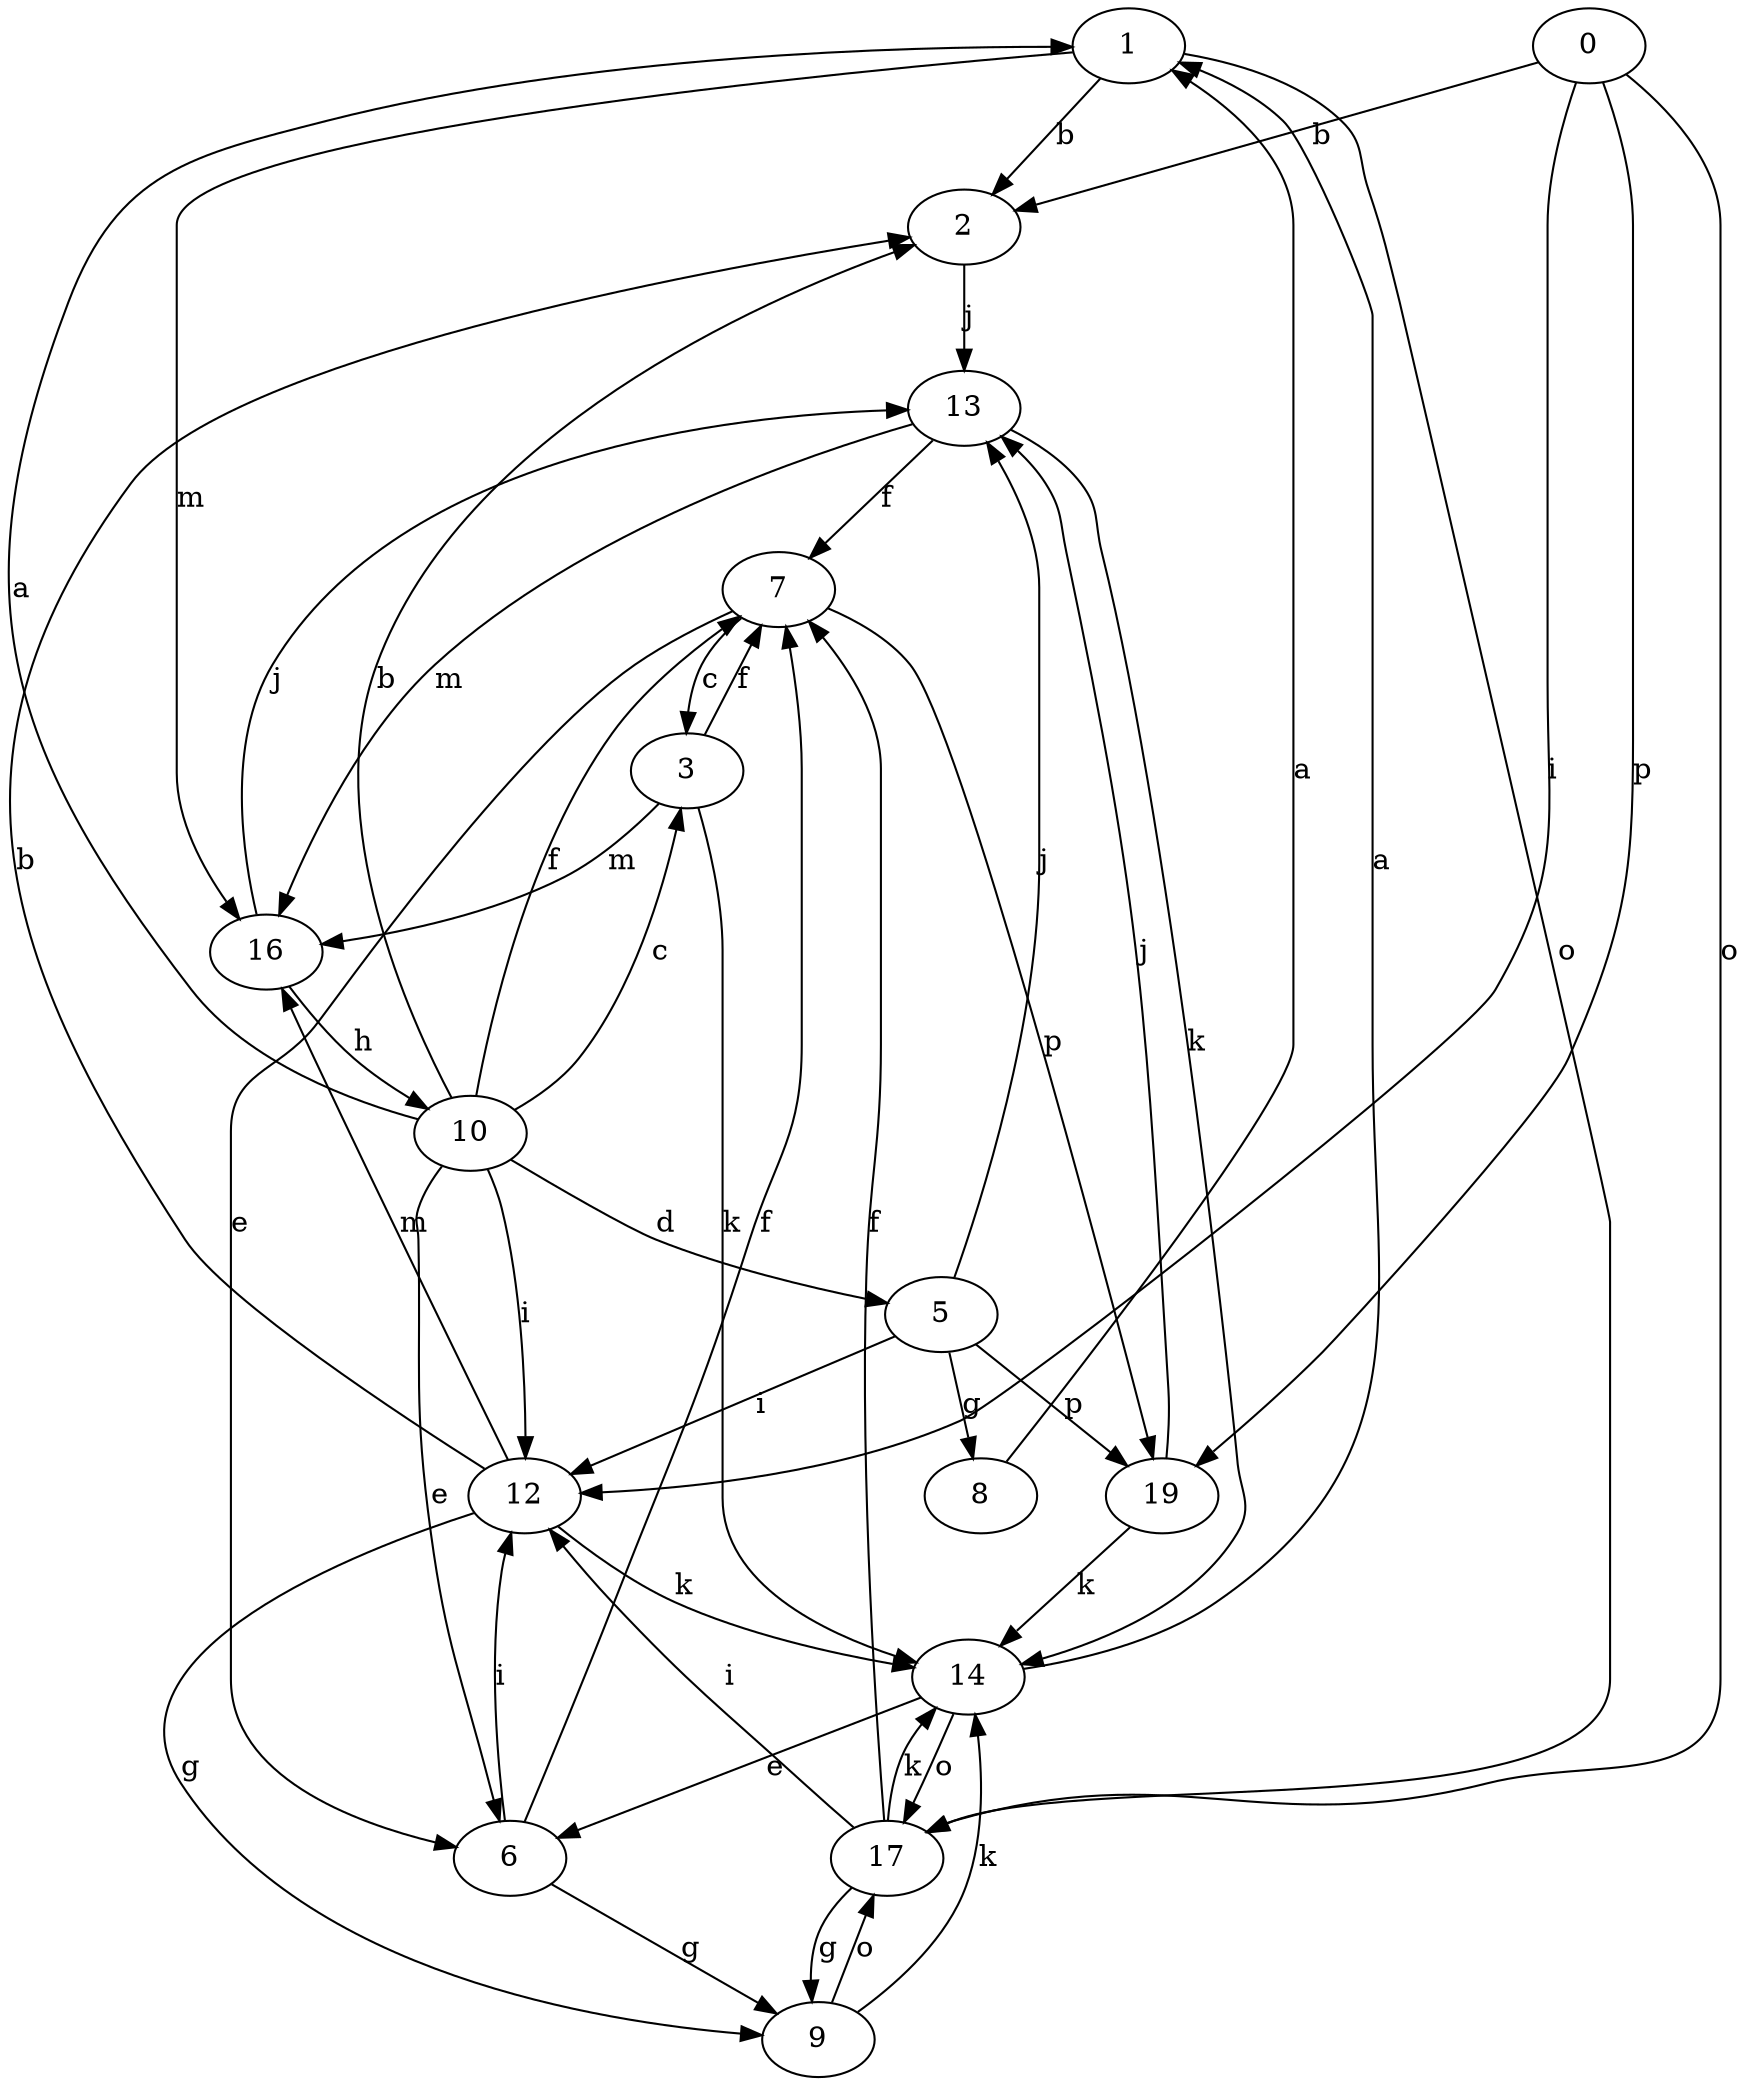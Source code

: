 strict digraph  {
1;
2;
3;
5;
6;
7;
8;
9;
10;
12;
13;
14;
16;
17;
19;
0;
1 -> 2  [label=b];
1 -> 16  [label=m];
1 -> 17  [label=o];
2 -> 13  [label=j];
3 -> 7  [label=f];
3 -> 14  [label=k];
3 -> 16  [label=m];
5 -> 8  [label=g];
5 -> 12  [label=i];
5 -> 13  [label=j];
5 -> 19  [label=p];
6 -> 7  [label=f];
6 -> 9  [label=g];
6 -> 12  [label=i];
7 -> 3  [label=c];
7 -> 6  [label=e];
7 -> 19  [label=p];
8 -> 1  [label=a];
9 -> 14  [label=k];
9 -> 17  [label=o];
10 -> 1  [label=a];
10 -> 2  [label=b];
10 -> 3  [label=c];
10 -> 5  [label=d];
10 -> 6  [label=e];
10 -> 7  [label=f];
10 -> 12  [label=i];
12 -> 2  [label=b];
12 -> 9  [label=g];
12 -> 14  [label=k];
12 -> 16  [label=m];
13 -> 7  [label=f];
13 -> 14  [label=k];
13 -> 16  [label=m];
14 -> 1  [label=a];
14 -> 6  [label=e];
14 -> 17  [label=o];
16 -> 10  [label=h];
16 -> 13  [label=j];
17 -> 7  [label=f];
17 -> 9  [label=g];
17 -> 12  [label=i];
17 -> 14  [label=k];
19 -> 13  [label=j];
19 -> 14  [label=k];
0 -> 2  [label=b];
0 -> 12  [label=i];
0 -> 17  [label=o];
0 -> 19  [label=p];
}
